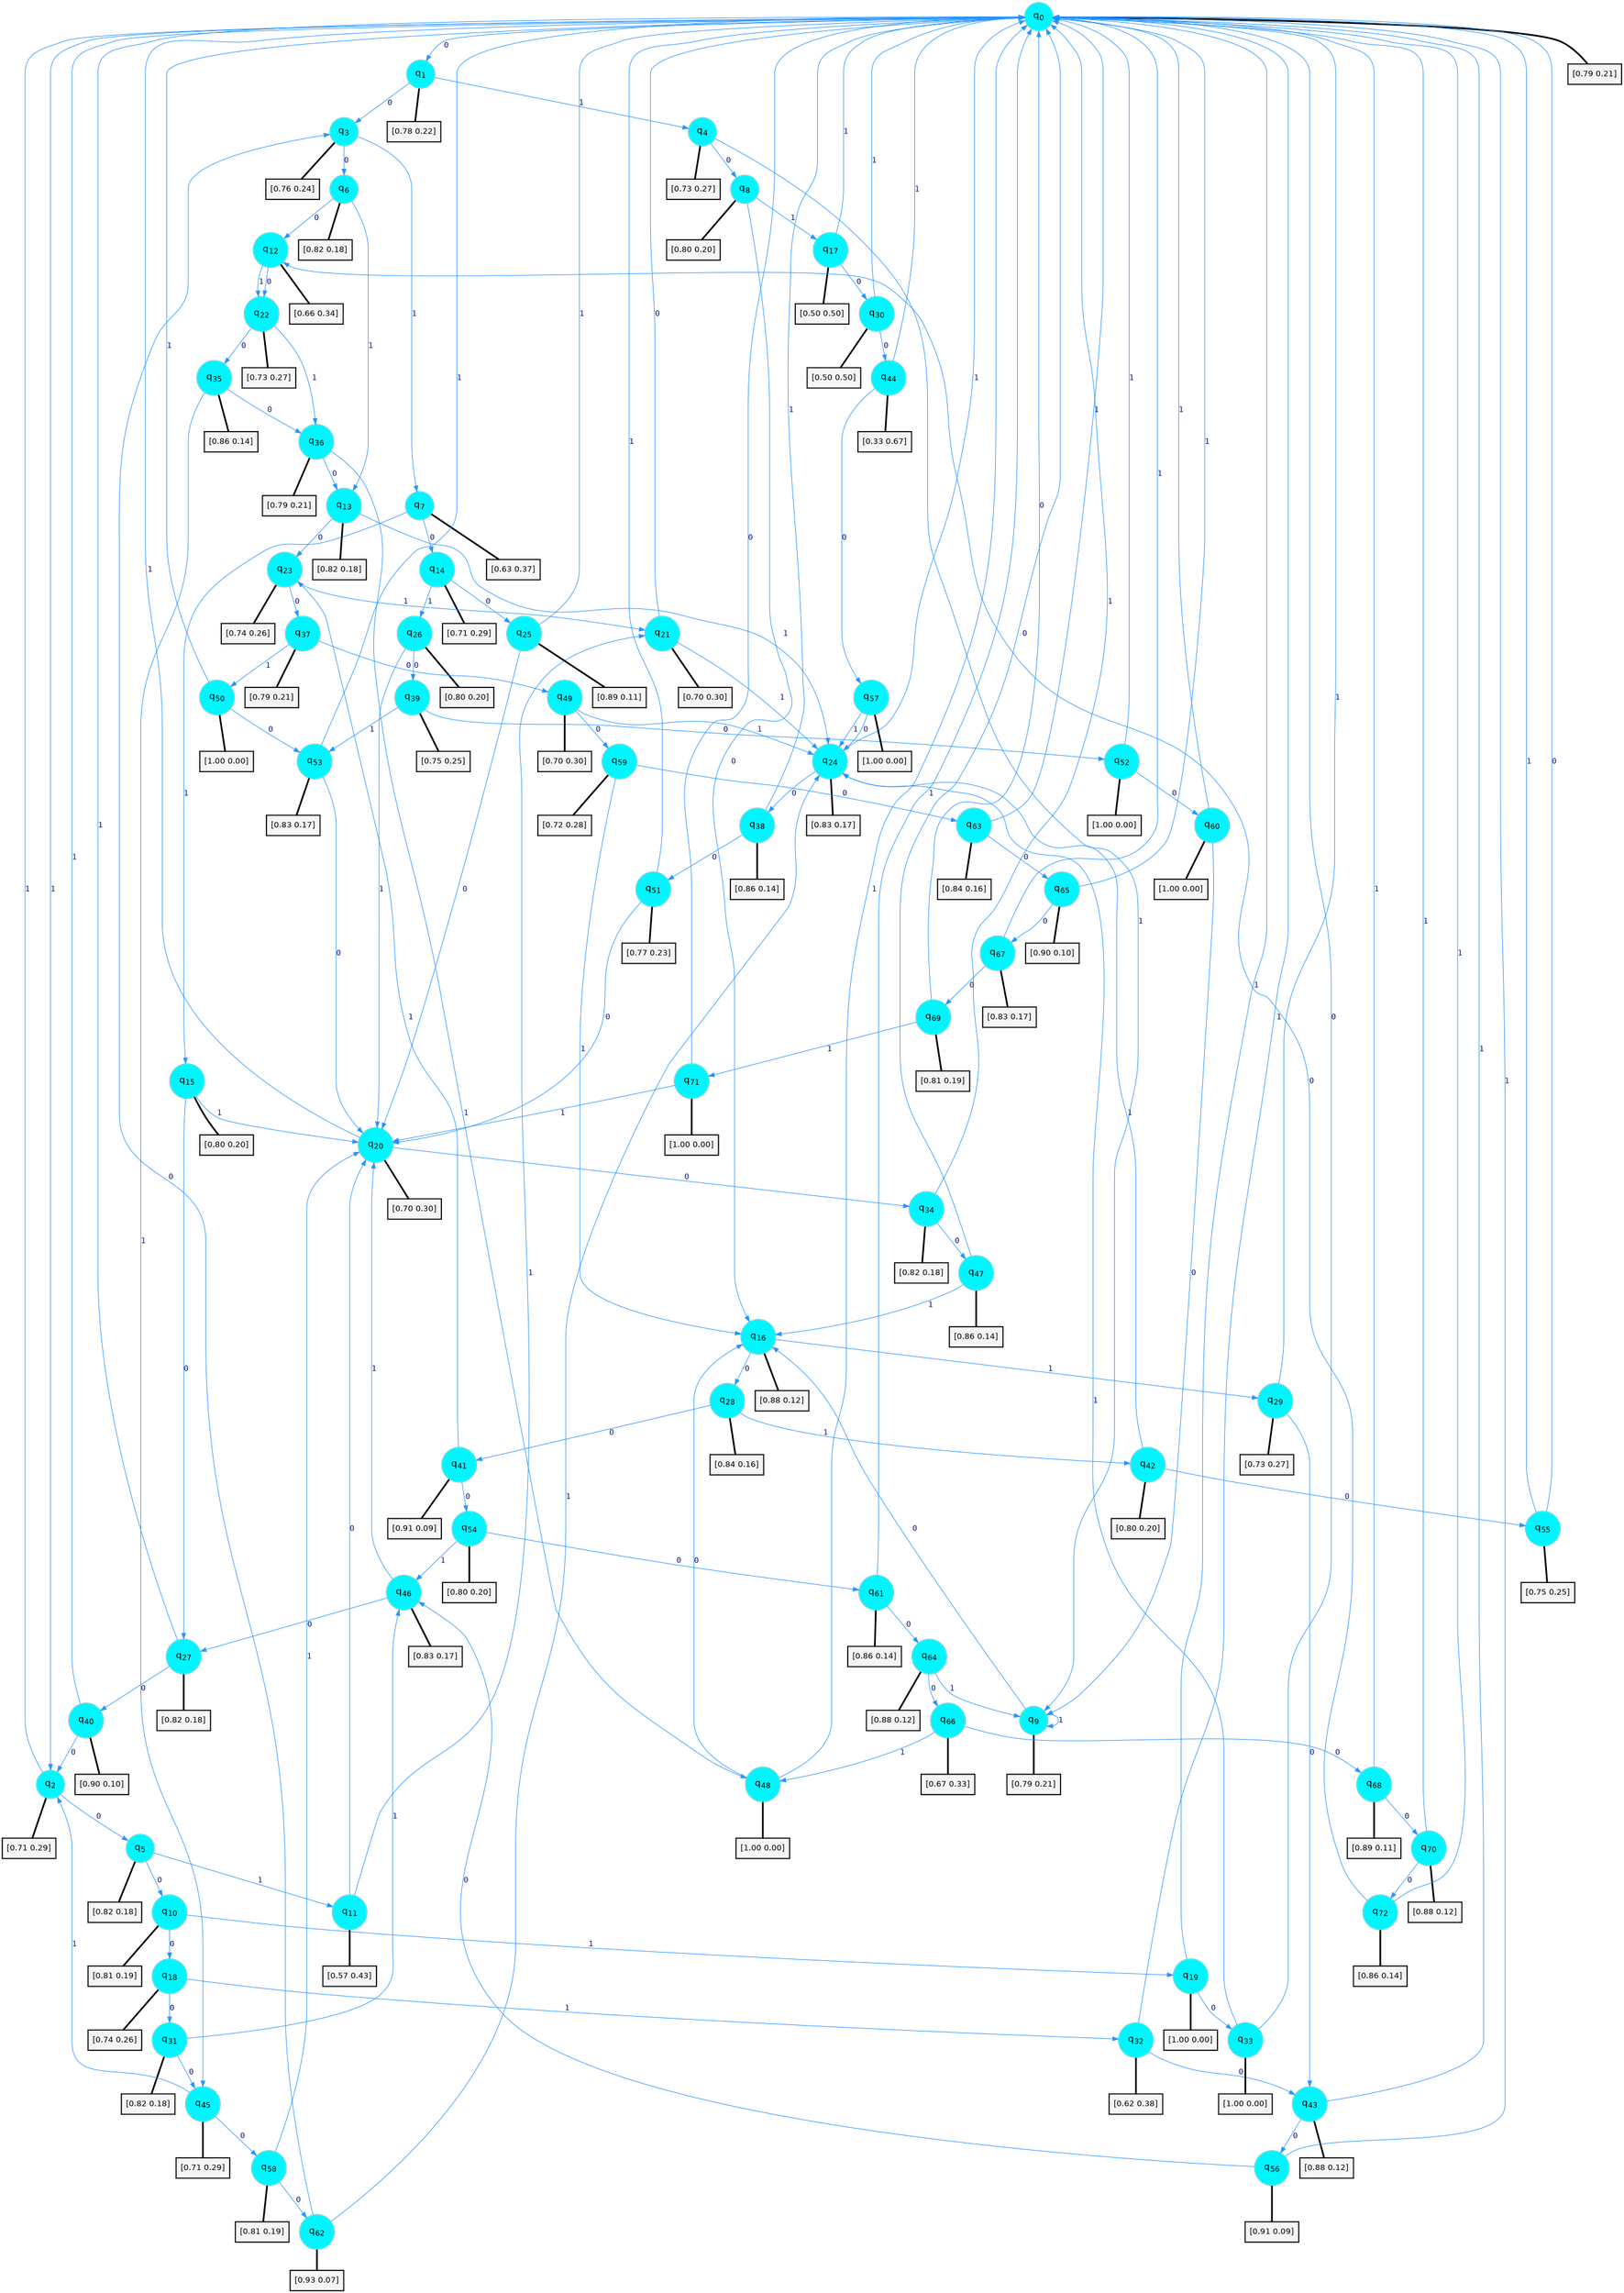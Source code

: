 digraph G {
graph [
bgcolor=transparent, dpi=300, rankdir=TD, size="40,25"];
node [
color=gray, fillcolor=turquoise1, fontcolor=black, fontname=Helvetica, fontsize=16, fontweight=bold, shape=circle, style=filled];
edge [
arrowsize=1, color=dodgerblue1, fontcolor=midnightblue, fontname=courier, fontweight=bold, penwidth=1, style=solid, weight=20];
0[label=<q<SUB>0</SUB>>];
1[label=<q<SUB>1</SUB>>];
2[label=<q<SUB>2</SUB>>];
3[label=<q<SUB>3</SUB>>];
4[label=<q<SUB>4</SUB>>];
5[label=<q<SUB>5</SUB>>];
6[label=<q<SUB>6</SUB>>];
7[label=<q<SUB>7</SUB>>];
8[label=<q<SUB>8</SUB>>];
9[label=<q<SUB>9</SUB>>];
10[label=<q<SUB>10</SUB>>];
11[label=<q<SUB>11</SUB>>];
12[label=<q<SUB>12</SUB>>];
13[label=<q<SUB>13</SUB>>];
14[label=<q<SUB>14</SUB>>];
15[label=<q<SUB>15</SUB>>];
16[label=<q<SUB>16</SUB>>];
17[label=<q<SUB>17</SUB>>];
18[label=<q<SUB>18</SUB>>];
19[label=<q<SUB>19</SUB>>];
20[label=<q<SUB>20</SUB>>];
21[label=<q<SUB>21</SUB>>];
22[label=<q<SUB>22</SUB>>];
23[label=<q<SUB>23</SUB>>];
24[label=<q<SUB>24</SUB>>];
25[label=<q<SUB>25</SUB>>];
26[label=<q<SUB>26</SUB>>];
27[label=<q<SUB>27</SUB>>];
28[label=<q<SUB>28</SUB>>];
29[label=<q<SUB>29</SUB>>];
30[label=<q<SUB>30</SUB>>];
31[label=<q<SUB>31</SUB>>];
32[label=<q<SUB>32</SUB>>];
33[label=<q<SUB>33</SUB>>];
34[label=<q<SUB>34</SUB>>];
35[label=<q<SUB>35</SUB>>];
36[label=<q<SUB>36</SUB>>];
37[label=<q<SUB>37</SUB>>];
38[label=<q<SUB>38</SUB>>];
39[label=<q<SUB>39</SUB>>];
40[label=<q<SUB>40</SUB>>];
41[label=<q<SUB>41</SUB>>];
42[label=<q<SUB>42</SUB>>];
43[label=<q<SUB>43</SUB>>];
44[label=<q<SUB>44</SUB>>];
45[label=<q<SUB>45</SUB>>];
46[label=<q<SUB>46</SUB>>];
47[label=<q<SUB>47</SUB>>];
48[label=<q<SUB>48</SUB>>];
49[label=<q<SUB>49</SUB>>];
50[label=<q<SUB>50</SUB>>];
51[label=<q<SUB>51</SUB>>];
52[label=<q<SUB>52</SUB>>];
53[label=<q<SUB>53</SUB>>];
54[label=<q<SUB>54</SUB>>];
55[label=<q<SUB>55</SUB>>];
56[label=<q<SUB>56</SUB>>];
57[label=<q<SUB>57</SUB>>];
58[label=<q<SUB>58</SUB>>];
59[label=<q<SUB>59</SUB>>];
60[label=<q<SUB>60</SUB>>];
61[label=<q<SUB>61</SUB>>];
62[label=<q<SUB>62</SUB>>];
63[label=<q<SUB>63</SUB>>];
64[label=<q<SUB>64</SUB>>];
65[label=<q<SUB>65</SUB>>];
66[label=<q<SUB>66</SUB>>];
67[label=<q<SUB>67</SUB>>];
68[label=<q<SUB>68</SUB>>];
69[label=<q<SUB>69</SUB>>];
70[label=<q<SUB>70</SUB>>];
71[label=<q<SUB>71</SUB>>];
72[label=<q<SUB>72</SUB>>];
73[label="[0.79 0.21]", shape=box,fontcolor=black, fontname=Helvetica, fontsize=14, penwidth=2, fillcolor=whitesmoke,color=black];
74[label="[0.78 0.22]", shape=box,fontcolor=black, fontname=Helvetica, fontsize=14, penwidth=2, fillcolor=whitesmoke,color=black];
75[label="[0.71 0.29]", shape=box,fontcolor=black, fontname=Helvetica, fontsize=14, penwidth=2, fillcolor=whitesmoke,color=black];
76[label="[0.76 0.24]", shape=box,fontcolor=black, fontname=Helvetica, fontsize=14, penwidth=2, fillcolor=whitesmoke,color=black];
77[label="[0.73 0.27]", shape=box,fontcolor=black, fontname=Helvetica, fontsize=14, penwidth=2, fillcolor=whitesmoke,color=black];
78[label="[0.82 0.18]", shape=box,fontcolor=black, fontname=Helvetica, fontsize=14, penwidth=2, fillcolor=whitesmoke,color=black];
79[label="[0.82 0.18]", shape=box,fontcolor=black, fontname=Helvetica, fontsize=14, penwidth=2, fillcolor=whitesmoke,color=black];
80[label="[0.63 0.37]", shape=box,fontcolor=black, fontname=Helvetica, fontsize=14, penwidth=2, fillcolor=whitesmoke,color=black];
81[label="[0.80 0.20]", shape=box,fontcolor=black, fontname=Helvetica, fontsize=14, penwidth=2, fillcolor=whitesmoke,color=black];
82[label="[0.79 0.21]", shape=box,fontcolor=black, fontname=Helvetica, fontsize=14, penwidth=2, fillcolor=whitesmoke,color=black];
83[label="[0.81 0.19]", shape=box,fontcolor=black, fontname=Helvetica, fontsize=14, penwidth=2, fillcolor=whitesmoke,color=black];
84[label="[0.57 0.43]", shape=box,fontcolor=black, fontname=Helvetica, fontsize=14, penwidth=2, fillcolor=whitesmoke,color=black];
85[label="[0.66 0.34]", shape=box,fontcolor=black, fontname=Helvetica, fontsize=14, penwidth=2, fillcolor=whitesmoke,color=black];
86[label="[0.82 0.18]", shape=box,fontcolor=black, fontname=Helvetica, fontsize=14, penwidth=2, fillcolor=whitesmoke,color=black];
87[label="[0.71 0.29]", shape=box,fontcolor=black, fontname=Helvetica, fontsize=14, penwidth=2, fillcolor=whitesmoke,color=black];
88[label="[0.80 0.20]", shape=box,fontcolor=black, fontname=Helvetica, fontsize=14, penwidth=2, fillcolor=whitesmoke,color=black];
89[label="[0.88 0.12]", shape=box,fontcolor=black, fontname=Helvetica, fontsize=14, penwidth=2, fillcolor=whitesmoke,color=black];
90[label="[0.50 0.50]", shape=box,fontcolor=black, fontname=Helvetica, fontsize=14, penwidth=2, fillcolor=whitesmoke,color=black];
91[label="[0.74 0.26]", shape=box,fontcolor=black, fontname=Helvetica, fontsize=14, penwidth=2, fillcolor=whitesmoke,color=black];
92[label="[1.00 0.00]", shape=box,fontcolor=black, fontname=Helvetica, fontsize=14, penwidth=2, fillcolor=whitesmoke,color=black];
93[label="[0.70 0.30]", shape=box,fontcolor=black, fontname=Helvetica, fontsize=14, penwidth=2, fillcolor=whitesmoke,color=black];
94[label="[0.70 0.30]", shape=box,fontcolor=black, fontname=Helvetica, fontsize=14, penwidth=2, fillcolor=whitesmoke,color=black];
95[label="[0.73 0.27]", shape=box,fontcolor=black, fontname=Helvetica, fontsize=14, penwidth=2, fillcolor=whitesmoke,color=black];
96[label="[0.74 0.26]", shape=box,fontcolor=black, fontname=Helvetica, fontsize=14, penwidth=2, fillcolor=whitesmoke,color=black];
97[label="[0.83 0.17]", shape=box,fontcolor=black, fontname=Helvetica, fontsize=14, penwidth=2, fillcolor=whitesmoke,color=black];
98[label="[0.89 0.11]", shape=box,fontcolor=black, fontname=Helvetica, fontsize=14, penwidth=2, fillcolor=whitesmoke,color=black];
99[label="[0.80 0.20]", shape=box,fontcolor=black, fontname=Helvetica, fontsize=14, penwidth=2, fillcolor=whitesmoke,color=black];
100[label="[0.82 0.18]", shape=box,fontcolor=black, fontname=Helvetica, fontsize=14, penwidth=2, fillcolor=whitesmoke,color=black];
101[label="[0.84 0.16]", shape=box,fontcolor=black, fontname=Helvetica, fontsize=14, penwidth=2, fillcolor=whitesmoke,color=black];
102[label="[0.73 0.27]", shape=box,fontcolor=black, fontname=Helvetica, fontsize=14, penwidth=2, fillcolor=whitesmoke,color=black];
103[label="[0.50 0.50]", shape=box,fontcolor=black, fontname=Helvetica, fontsize=14, penwidth=2, fillcolor=whitesmoke,color=black];
104[label="[0.82 0.18]", shape=box,fontcolor=black, fontname=Helvetica, fontsize=14, penwidth=2, fillcolor=whitesmoke,color=black];
105[label="[0.62 0.38]", shape=box,fontcolor=black, fontname=Helvetica, fontsize=14, penwidth=2, fillcolor=whitesmoke,color=black];
106[label="[1.00 0.00]", shape=box,fontcolor=black, fontname=Helvetica, fontsize=14, penwidth=2, fillcolor=whitesmoke,color=black];
107[label="[0.82 0.18]", shape=box,fontcolor=black, fontname=Helvetica, fontsize=14, penwidth=2, fillcolor=whitesmoke,color=black];
108[label="[0.86 0.14]", shape=box,fontcolor=black, fontname=Helvetica, fontsize=14, penwidth=2, fillcolor=whitesmoke,color=black];
109[label="[0.79 0.21]", shape=box,fontcolor=black, fontname=Helvetica, fontsize=14, penwidth=2, fillcolor=whitesmoke,color=black];
110[label="[0.79 0.21]", shape=box,fontcolor=black, fontname=Helvetica, fontsize=14, penwidth=2, fillcolor=whitesmoke,color=black];
111[label="[0.86 0.14]", shape=box,fontcolor=black, fontname=Helvetica, fontsize=14, penwidth=2, fillcolor=whitesmoke,color=black];
112[label="[0.75 0.25]", shape=box,fontcolor=black, fontname=Helvetica, fontsize=14, penwidth=2, fillcolor=whitesmoke,color=black];
113[label="[0.90 0.10]", shape=box,fontcolor=black, fontname=Helvetica, fontsize=14, penwidth=2, fillcolor=whitesmoke,color=black];
114[label="[0.91 0.09]", shape=box,fontcolor=black, fontname=Helvetica, fontsize=14, penwidth=2, fillcolor=whitesmoke,color=black];
115[label="[0.80 0.20]", shape=box,fontcolor=black, fontname=Helvetica, fontsize=14, penwidth=2, fillcolor=whitesmoke,color=black];
116[label="[0.88 0.12]", shape=box,fontcolor=black, fontname=Helvetica, fontsize=14, penwidth=2, fillcolor=whitesmoke,color=black];
117[label="[0.33 0.67]", shape=box,fontcolor=black, fontname=Helvetica, fontsize=14, penwidth=2, fillcolor=whitesmoke,color=black];
118[label="[0.71 0.29]", shape=box,fontcolor=black, fontname=Helvetica, fontsize=14, penwidth=2, fillcolor=whitesmoke,color=black];
119[label="[0.83 0.17]", shape=box,fontcolor=black, fontname=Helvetica, fontsize=14, penwidth=2, fillcolor=whitesmoke,color=black];
120[label="[0.86 0.14]", shape=box,fontcolor=black, fontname=Helvetica, fontsize=14, penwidth=2, fillcolor=whitesmoke,color=black];
121[label="[1.00 0.00]", shape=box,fontcolor=black, fontname=Helvetica, fontsize=14, penwidth=2, fillcolor=whitesmoke,color=black];
122[label="[0.70 0.30]", shape=box,fontcolor=black, fontname=Helvetica, fontsize=14, penwidth=2, fillcolor=whitesmoke,color=black];
123[label="[1.00 0.00]", shape=box,fontcolor=black, fontname=Helvetica, fontsize=14, penwidth=2, fillcolor=whitesmoke,color=black];
124[label="[0.77 0.23]", shape=box,fontcolor=black, fontname=Helvetica, fontsize=14, penwidth=2, fillcolor=whitesmoke,color=black];
125[label="[1.00 0.00]", shape=box,fontcolor=black, fontname=Helvetica, fontsize=14, penwidth=2, fillcolor=whitesmoke,color=black];
126[label="[0.83 0.17]", shape=box,fontcolor=black, fontname=Helvetica, fontsize=14, penwidth=2, fillcolor=whitesmoke,color=black];
127[label="[0.80 0.20]", shape=box,fontcolor=black, fontname=Helvetica, fontsize=14, penwidth=2, fillcolor=whitesmoke,color=black];
128[label="[0.75 0.25]", shape=box,fontcolor=black, fontname=Helvetica, fontsize=14, penwidth=2, fillcolor=whitesmoke,color=black];
129[label="[0.91 0.09]", shape=box,fontcolor=black, fontname=Helvetica, fontsize=14, penwidth=2, fillcolor=whitesmoke,color=black];
130[label="[1.00 0.00]", shape=box,fontcolor=black, fontname=Helvetica, fontsize=14, penwidth=2, fillcolor=whitesmoke,color=black];
131[label="[0.81 0.19]", shape=box,fontcolor=black, fontname=Helvetica, fontsize=14, penwidth=2, fillcolor=whitesmoke,color=black];
132[label="[0.72 0.28]", shape=box,fontcolor=black, fontname=Helvetica, fontsize=14, penwidth=2, fillcolor=whitesmoke,color=black];
133[label="[1.00 0.00]", shape=box,fontcolor=black, fontname=Helvetica, fontsize=14, penwidth=2, fillcolor=whitesmoke,color=black];
134[label="[0.86 0.14]", shape=box,fontcolor=black, fontname=Helvetica, fontsize=14, penwidth=2, fillcolor=whitesmoke,color=black];
135[label="[0.93 0.07]", shape=box,fontcolor=black, fontname=Helvetica, fontsize=14, penwidth=2, fillcolor=whitesmoke,color=black];
136[label="[0.84 0.16]", shape=box,fontcolor=black, fontname=Helvetica, fontsize=14, penwidth=2, fillcolor=whitesmoke,color=black];
137[label="[0.88 0.12]", shape=box,fontcolor=black, fontname=Helvetica, fontsize=14, penwidth=2, fillcolor=whitesmoke,color=black];
138[label="[0.90 0.10]", shape=box,fontcolor=black, fontname=Helvetica, fontsize=14, penwidth=2, fillcolor=whitesmoke,color=black];
139[label="[0.67 0.33]", shape=box,fontcolor=black, fontname=Helvetica, fontsize=14, penwidth=2, fillcolor=whitesmoke,color=black];
140[label="[0.83 0.17]", shape=box,fontcolor=black, fontname=Helvetica, fontsize=14, penwidth=2, fillcolor=whitesmoke,color=black];
141[label="[0.89 0.11]", shape=box,fontcolor=black, fontname=Helvetica, fontsize=14, penwidth=2, fillcolor=whitesmoke,color=black];
142[label="[0.81 0.19]", shape=box,fontcolor=black, fontname=Helvetica, fontsize=14, penwidth=2, fillcolor=whitesmoke,color=black];
143[label="[0.88 0.12]", shape=box,fontcolor=black, fontname=Helvetica, fontsize=14, penwidth=2, fillcolor=whitesmoke,color=black];
144[label="[1.00 0.00]", shape=box,fontcolor=black, fontname=Helvetica, fontsize=14, penwidth=2, fillcolor=whitesmoke,color=black];
145[label="[0.86 0.14]", shape=box,fontcolor=black, fontname=Helvetica, fontsize=14, penwidth=2, fillcolor=whitesmoke,color=black];
0->1 [label=0];
0->2 [label=1];
0->73 [arrowhead=none, penwidth=3,color=black];
1->3 [label=0];
1->4 [label=1];
1->74 [arrowhead=none, penwidth=3,color=black];
2->5 [label=0];
2->0 [label=1];
2->75 [arrowhead=none, penwidth=3,color=black];
3->6 [label=0];
3->7 [label=1];
3->76 [arrowhead=none, penwidth=3,color=black];
4->8 [label=0];
4->9 [label=1];
4->77 [arrowhead=none, penwidth=3,color=black];
5->10 [label=0];
5->11 [label=1];
5->78 [arrowhead=none, penwidth=3,color=black];
6->12 [label=0];
6->13 [label=1];
6->79 [arrowhead=none, penwidth=3,color=black];
7->14 [label=0];
7->15 [label=1];
7->80 [arrowhead=none, penwidth=3,color=black];
8->16 [label=0];
8->17 [label=1];
8->81 [arrowhead=none, penwidth=3,color=black];
9->16 [label=0];
9->9 [label=1];
9->82 [arrowhead=none, penwidth=3,color=black];
10->18 [label=0];
10->19 [label=1];
10->83 [arrowhead=none, penwidth=3,color=black];
11->20 [label=0];
11->21 [label=1];
11->84 [arrowhead=none, penwidth=3,color=black];
12->22 [label=0];
12->22 [label=1];
12->85 [arrowhead=none, penwidth=3,color=black];
13->23 [label=0];
13->24 [label=1];
13->86 [arrowhead=none, penwidth=3,color=black];
14->25 [label=0];
14->26 [label=1];
14->87 [arrowhead=none, penwidth=3,color=black];
15->27 [label=0];
15->20 [label=1];
15->88 [arrowhead=none, penwidth=3,color=black];
16->28 [label=0];
16->29 [label=1];
16->89 [arrowhead=none, penwidth=3,color=black];
17->30 [label=0];
17->0 [label=1];
17->90 [arrowhead=none, penwidth=3,color=black];
18->31 [label=0];
18->32 [label=1];
18->91 [arrowhead=none, penwidth=3,color=black];
19->33 [label=0];
19->0 [label=1];
19->92 [arrowhead=none, penwidth=3,color=black];
20->34 [label=0];
20->0 [label=1];
20->93 [arrowhead=none, penwidth=3,color=black];
21->0 [label=0];
21->24 [label=1];
21->94 [arrowhead=none, penwidth=3,color=black];
22->35 [label=0];
22->36 [label=1];
22->95 [arrowhead=none, penwidth=3,color=black];
23->37 [label=0];
23->21 [label=1];
23->96 [arrowhead=none, penwidth=3,color=black];
24->38 [label=0];
24->0 [label=1];
24->97 [arrowhead=none, penwidth=3,color=black];
25->20 [label=0];
25->0 [label=1];
25->98 [arrowhead=none, penwidth=3,color=black];
26->39 [label=0];
26->20 [label=1];
26->99 [arrowhead=none, penwidth=3,color=black];
27->40 [label=0];
27->0 [label=1];
27->100 [arrowhead=none, penwidth=3,color=black];
28->41 [label=0];
28->42 [label=1];
28->101 [arrowhead=none, penwidth=3,color=black];
29->43 [label=0];
29->0 [label=1];
29->102 [arrowhead=none, penwidth=3,color=black];
30->44 [label=0];
30->0 [label=1];
30->103 [arrowhead=none, penwidth=3,color=black];
31->45 [label=0];
31->46 [label=1];
31->104 [arrowhead=none, penwidth=3,color=black];
32->43 [label=0];
32->0 [label=1];
32->105 [arrowhead=none, penwidth=3,color=black];
33->0 [label=0];
33->24 [label=1];
33->106 [arrowhead=none, penwidth=3,color=black];
34->47 [label=0];
34->0 [label=1];
34->107 [arrowhead=none, penwidth=3,color=black];
35->36 [label=0];
35->45 [label=1];
35->108 [arrowhead=none, penwidth=3,color=black];
36->13 [label=0];
36->48 [label=1];
36->109 [arrowhead=none, penwidth=3,color=black];
37->49 [label=0];
37->50 [label=1];
37->110 [arrowhead=none, penwidth=3,color=black];
38->51 [label=0];
38->0 [label=1];
38->111 [arrowhead=none, penwidth=3,color=black];
39->52 [label=0];
39->53 [label=1];
39->112 [arrowhead=none, penwidth=3,color=black];
40->2 [label=0];
40->0 [label=1];
40->113 [arrowhead=none, penwidth=3,color=black];
41->54 [label=0];
41->23 [label=1];
41->114 [arrowhead=none, penwidth=3,color=black];
42->55 [label=0];
42->24 [label=1];
42->115 [arrowhead=none, penwidth=3,color=black];
43->56 [label=0];
43->0 [label=1];
43->116 [arrowhead=none, penwidth=3,color=black];
44->57 [label=0];
44->0 [label=1];
44->117 [arrowhead=none, penwidth=3,color=black];
45->58 [label=0];
45->2 [label=1];
45->118 [arrowhead=none, penwidth=3,color=black];
46->27 [label=0];
46->20 [label=1];
46->119 [arrowhead=none, penwidth=3,color=black];
47->0 [label=0];
47->16 [label=1];
47->120 [arrowhead=none, penwidth=3,color=black];
48->16 [label=0];
48->0 [label=1];
48->121 [arrowhead=none, penwidth=3,color=black];
49->59 [label=0];
49->24 [label=1];
49->122 [arrowhead=none, penwidth=3,color=black];
50->53 [label=0];
50->0 [label=1];
50->123 [arrowhead=none, penwidth=3,color=black];
51->20 [label=0];
51->0 [label=1];
51->124 [arrowhead=none, penwidth=3,color=black];
52->60 [label=0];
52->0 [label=1];
52->125 [arrowhead=none, penwidth=3,color=black];
53->20 [label=0];
53->0 [label=1];
53->126 [arrowhead=none, penwidth=3,color=black];
54->61 [label=0];
54->46 [label=1];
54->127 [arrowhead=none, penwidth=3,color=black];
55->0 [label=0];
55->0 [label=1];
55->128 [arrowhead=none, penwidth=3,color=black];
56->46 [label=0];
56->0 [label=1];
56->129 [arrowhead=none, penwidth=3,color=black];
57->24 [label=0];
57->24 [label=1];
57->130 [arrowhead=none, penwidth=3,color=black];
58->62 [label=0];
58->20 [label=1];
58->131 [arrowhead=none, penwidth=3,color=black];
59->63 [label=0];
59->16 [label=1];
59->132 [arrowhead=none, penwidth=3,color=black];
60->9 [label=0];
60->0 [label=1];
60->133 [arrowhead=none, penwidth=3,color=black];
61->64 [label=0];
61->0 [label=1];
61->134 [arrowhead=none, penwidth=3,color=black];
62->3 [label=0];
62->24 [label=1];
62->135 [arrowhead=none, penwidth=3,color=black];
63->65 [label=0];
63->0 [label=1];
63->136 [arrowhead=none, penwidth=3,color=black];
64->66 [label=0];
64->9 [label=1];
64->137 [arrowhead=none, penwidth=3,color=black];
65->67 [label=0];
65->0 [label=1];
65->138 [arrowhead=none, penwidth=3,color=black];
66->68 [label=0];
66->48 [label=1];
66->139 [arrowhead=none, penwidth=3,color=black];
67->69 [label=0];
67->0 [label=1];
67->140 [arrowhead=none, penwidth=3,color=black];
68->70 [label=0];
68->0 [label=1];
68->141 [arrowhead=none, penwidth=3,color=black];
69->0 [label=0];
69->71 [label=1];
69->142 [arrowhead=none, penwidth=3,color=black];
70->72 [label=0];
70->0 [label=1];
70->143 [arrowhead=none, penwidth=3,color=black];
71->0 [label=0];
71->20 [label=1];
71->144 [arrowhead=none, penwidth=3,color=black];
72->12 [label=0];
72->0 [label=1];
72->145 [arrowhead=none, penwidth=3,color=black];
}
